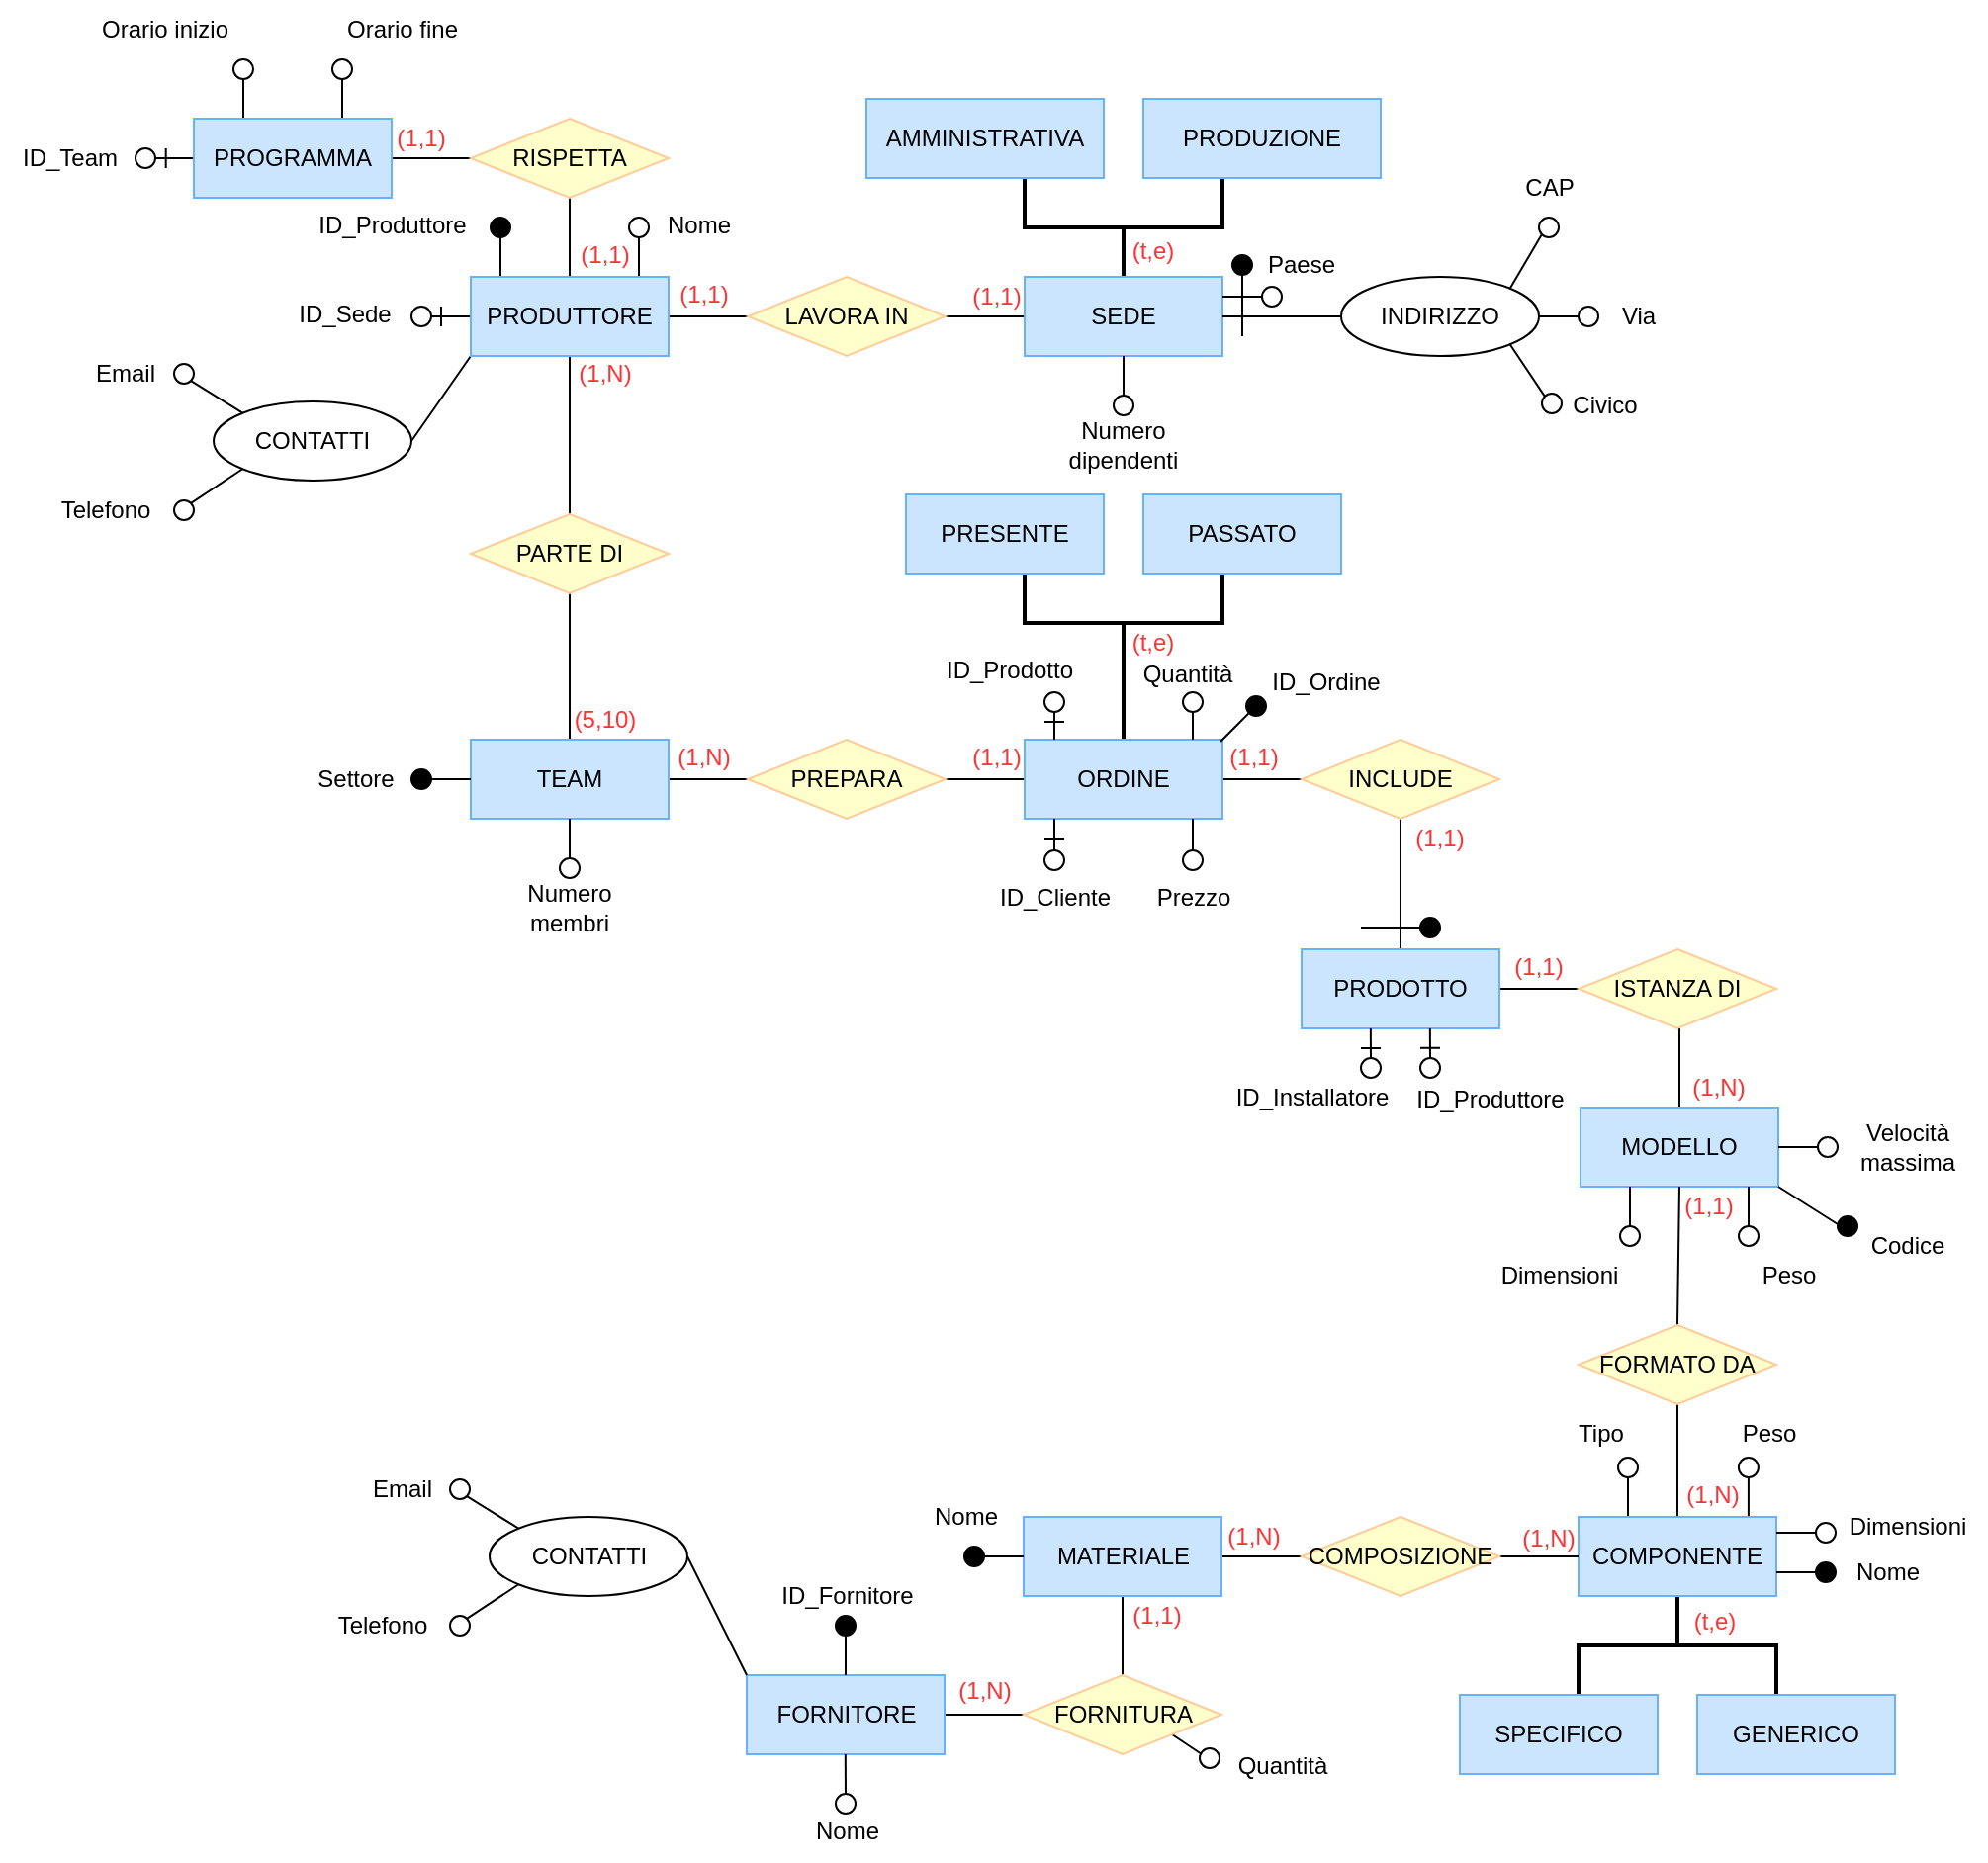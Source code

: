 <mxfile version="27.0.5">
  <diagram id="njuDCOuP6lqVpX5qeXNU" name="Page-1">
    <mxGraphModel dx="1202" dy="812" grid="1" gridSize="10" guides="1" tooltips="1" connect="1" arrows="1" fold="1" page="1" pageScale="1" pageWidth="850" pageHeight="1100" math="0" shadow="0">
      <root>
        <mxCell id="0" />
        <mxCell id="1" parent="0" />
        <mxCell id="nZ9N4Pl0c4IbJR1bZfCv-7" value="" style="strokeWidth=2;html=1;shape=mxgraph.flowchart.annotation_2;align=left;labelPosition=right;pointerEvents=1;rotation=-90;container=0;" parent="1" vertex="1">
          <mxGeometry x="1185" y="85" width="50" height="100" as="geometry" />
        </mxCell>
        <mxCell id="nZ9N4Pl0c4IbJR1bZfCv-47" value="" style="endArrow=none;html=1;rounded=0;entryX=0;entryY=0.5;entryDx=0;entryDy=0;exitX=1;exitY=0.5;exitDx=0;exitDy=0;" parent="1" source="nZ9N4Pl0c4IbJR1bZfCv-4" target="-h9D7wXuSF3LVRJVjBPy-37" edge="1">
          <mxGeometry width="50" height="50" relative="1" as="geometry">
            <mxPoint x="1090" y="230" as="sourcePoint" />
            <mxPoint x="1140" y="180" as="targetPoint" />
          </mxGeometry>
        </mxCell>
        <mxCell id="nZ9N4Pl0c4IbJR1bZfCv-48" value="" style="endArrow=none;html=1;rounded=0;exitX=0;exitY=0.5;exitDx=0;exitDy=0;entryX=1;entryY=0.5;entryDx=0;entryDy=0;" parent="1" source="nZ9N4Pl0c4IbJR1bZfCv-4" target="-h9D7wXuSF3LVRJVjBPy-4" edge="1">
          <mxGeometry width="50" height="50" relative="1" as="geometry">
            <mxPoint x="1130" y="190" as="sourcePoint" />
            <mxPoint x="990" y="180" as="targetPoint" />
          </mxGeometry>
        </mxCell>
        <mxCell id="nZ9N4Pl0c4IbJR1bZfCv-49" value="" style="endArrow=none;html=1;rounded=0;entryX=0.5;entryY=1;entryDx=0;entryDy=0;exitX=0.5;exitY=0;exitDx=0;exitDy=0;" parent="1" source="nZ9N4Pl0c4IbJR1bZfCv-20" target="-h9D7wXuSF3LVRJVjBPy-4" edge="1">
          <mxGeometry width="50" height="50" relative="1" as="geometry">
            <mxPoint x="960" y="250" as="sourcePoint" />
            <mxPoint x="1010" y="200" as="targetPoint" />
          </mxGeometry>
        </mxCell>
        <mxCell id="nZ9N4Pl0c4IbJR1bZfCv-50" value="" style="endArrow=none;html=1;rounded=0;exitX=0.5;exitY=0;exitDx=0;exitDy=0;entryX=0.5;entryY=1;entryDx=0;entryDy=0;" parent="1" source="nZ9N4Pl0c4IbJR1bZfCv-21" target="nZ9N4Pl0c4IbJR1bZfCv-20" edge="1">
          <mxGeometry width="50" height="50" relative="1" as="geometry">
            <mxPoint x="940" y="360" as="sourcePoint" />
            <mxPoint x="990" y="310" as="targetPoint" />
          </mxGeometry>
        </mxCell>
        <mxCell id="nZ9N4Pl0c4IbJR1bZfCv-52" value="" style="endArrow=none;html=1;rounded=0;exitX=1;exitY=0.5;exitDx=0;exitDy=0;entryX=0;entryY=0.5;entryDx=0;entryDy=0;" parent="1" source="nZ9N4Pl0c4IbJR1bZfCv-22" target="nZ9N4Pl0c4IbJR1bZfCv-23" edge="1">
          <mxGeometry width="50" height="50" relative="1" as="geometry">
            <mxPoint x="1150" y="434" as="sourcePoint" />
            <mxPoint x="1200" y="384" as="targetPoint" />
          </mxGeometry>
        </mxCell>
        <mxCell id="nZ9N4Pl0c4IbJR1bZfCv-53" value="" style="endArrow=none;html=1;rounded=0;exitX=1;exitY=0.5;exitDx=0;exitDy=0;entryX=0;entryY=0.5;entryDx=0;entryDy=0;" parent="1" source="nZ9N4Pl0c4IbJR1bZfCv-23" target="nZ9N4Pl0c4IbJR1bZfCv-9" edge="1">
          <mxGeometry width="50" height="50" relative="1" as="geometry">
            <mxPoint x="1310" y="434" as="sourcePoint" />
            <mxPoint x="1360" y="384" as="targetPoint" />
          </mxGeometry>
        </mxCell>
        <mxCell id="nZ9N4Pl0c4IbJR1bZfCv-54" value="" style="endArrow=none;html=1;rounded=0;entryX=0.5;entryY=1;entryDx=0;entryDy=0;exitX=0.5;exitY=0;exitDx=0;exitDy=0;" parent="1" source="nZ9N4Pl0c4IbJR1bZfCv-46" target="nZ9N4Pl0c4IbJR1bZfCv-9" edge="1">
          <mxGeometry width="50" height="50" relative="1" as="geometry">
            <mxPoint x="1330" y="474" as="sourcePoint" />
            <mxPoint x="1380" y="424" as="targetPoint" />
          </mxGeometry>
        </mxCell>
        <mxCell id="nZ9N4Pl0c4IbJR1bZfCv-55" value="" style="endArrow=none;html=1;rounded=0;exitX=0;exitY=0.5;exitDx=0;exitDy=0;entryX=1;entryY=0.5;entryDx=0;entryDy=0;" parent="1" source="nZ9N4Pl0c4IbJR1bZfCv-45" target="nZ9N4Pl0c4IbJR1bZfCv-46" edge="1">
          <mxGeometry width="50" height="50" relative="1" as="geometry">
            <mxPoint x="1370" y="510" as="sourcePoint" />
            <mxPoint x="1420" y="460" as="targetPoint" />
          </mxGeometry>
        </mxCell>
        <mxCell id="nZ9N4Pl0c4IbJR1bZfCv-57" value="" style="endArrow=none;html=1;rounded=0;entryX=0.5;entryY=1;entryDx=0;entryDy=0;exitX=0.5;exitY=0;exitDx=0;exitDy=0;" parent="1" source="nZ9N4Pl0c4IbJR1bZfCv-10" edge="1">
          <mxGeometry width="50" height="50" relative="1" as="geometry">
            <mxPoint x="1441" y="600" as="sourcePoint" />
            <mxPoint x="1491" y="540" as="targetPoint" />
          </mxGeometry>
        </mxCell>
        <mxCell id="nZ9N4Pl0c4IbJR1bZfCv-58" value="" style="endArrow=none;html=1;rounded=0;entryX=0;entryY=0.5;entryDx=0;entryDy=0;exitX=1;exitY=0.5;exitDx=0;exitDy=0;" parent="1" source="-h9D7wXuSF3LVRJVjBPy-38" target="nZ9N4Pl0c4IbJR1bZfCv-1" edge="1">
          <mxGeometry width="50" height="50" relative="1" as="geometry">
            <mxPoint x="1240" y="579" as="sourcePoint" />
            <mxPoint x="1300" y="806" as="targetPoint" />
          </mxGeometry>
        </mxCell>
        <mxCell id="nZ9N4Pl0c4IbJR1bZfCv-59" value="" style="endArrow=none;html=1;rounded=0;entryX=0.5;entryY=1;entryDx=0;entryDy=0;exitX=0.5;exitY=0;exitDx=0;exitDy=0;" parent="1" source="nZ9N4Pl0c4IbJR1bZfCv-3" target="-h9D7wXuSF3LVRJVjBPy-38" edge="1">
          <mxGeometry width="50" height="50" relative="1" as="geometry">
            <mxPoint x="1159.5" y="887" as="sourcePoint" />
            <mxPoint x="1209.5" y="837" as="targetPoint" />
          </mxGeometry>
        </mxCell>
        <mxCell id="nZ9N4Pl0c4IbJR1bZfCv-60" value="" style="endArrow=none;html=1;rounded=0;exitX=1;exitY=0.5;exitDx=0;exitDy=0;entryX=0;entryY=0.5;entryDx=0;entryDy=0;" parent="1" source="-h9D7wXuSF3LVRJVjBPy-39" target="nZ9N4Pl0c4IbJR1bZfCv-3" edge="1">
          <mxGeometry width="50" height="50" relative="1" as="geometry">
            <mxPoint x="1159.5" y="887" as="sourcePoint" />
            <mxPoint x="1209.5" y="837" as="targetPoint" />
          </mxGeometry>
        </mxCell>
        <mxCell id="nZ9N4Pl0c4IbJR1bZfCv-63" value="" style="strokeWidth=2;html=1;shape=mxgraph.flowchart.annotation_2;align=left;labelPosition=right;pointerEvents=1;rotation=-90;container=0;" parent="1" vertex="1">
          <mxGeometry x="1185" y="285" width="50" height="100" as="geometry" />
        </mxCell>
        <mxCell id="nZ9N4Pl0c4IbJR1bZfCv-64" value="PRESENTE" style="rounded=0;whiteSpace=wrap;html=1;fillColor=#CCE5FF;strokeColor=#66B2FF;container=0;" parent="1" vertex="1">
          <mxGeometry x="1100" y="270" width="100" height="40" as="geometry" />
        </mxCell>
        <mxCell id="nZ9N4Pl0c4IbJR1bZfCv-81" value="Numero&lt;div&gt;dipendenti&lt;/div&gt;" style="text;html=1;align=center;verticalAlign=middle;whiteSpace=wrap;rounded=0;" parent="1" vertex="1">
          <mxGeometry x="1180" y="230" width="60" height="30" as="geometry" />
        </mxCell>
        <mxCell id="nZ9N4Pl0c4IbJR1bZfCv-104" value="(t,e)" style="text;html=1;align=center;verticalAlign=middle;whiteSpace=wrap;rounded=0;fontColor=#FF3333;" parent="1" vertex="1">
          <mxGeometry x="1195" y="132" width="60" height="30" as="geometry" />
        </mxCell>
        <mxCell id="nZ9N4Pl0c4IbJR1bZfCv-105" value="(t,e)" style="text;html=1;align=center;verticalAlign=middle;whiteSpace=wrap;rounded=0;fontColor=#FF3333;" parent="1" vertex="1">
          <mxGeometry x="1195" y="330" width="60" height="30" as="geometry" />
        </mxCell>
        <mxCell id="nZ9N4Pl0c4IbJR1bZfCv-106" value="(1,1)" style="text;html=1;align=center;verticalAlign=middle;whiteSpace=wrap;rounded=0;fontColor=#FF3333;" parent="1" vertex="1">
          <mxGeometry x="1116" y="155" width="60" height="30" as="geometry" />
        </mxCell>
        <mxCell id="nZ9N4Pl0c4IbJR1bZfCv-107" value="(1,1)" style="text;html=1;align=center;verticalAlign=middle;whiteSpace=wrap;rounded=0;fontColor=#FF3333;" parent="1" vertex="1">
          <mxGeometry x="968" y="154" width="60" height="30" as="geometry" />
        </mxCell>
        <mxCell id="nZ9N4Pl0c4IbJR1bZfCv-109" value="(5,10)" style="text;html=1;align=center;verticalAlign=middle;whiteSpace=wrap;rounded=0;fontColor=#FF3333;" parent="1" vertex="1">
          <mxGeometry x="918" y="369" width="60" height="30" as="geometry" />
        </mxCell>
        <mxCell id="nZ9N4Pl0c4IbJR1bZfCv-110" value="(1,N)" style="text;html=1;align=center;verticalAlign=middle;whiteSpace=wrap;rounded=0;fontColor=#FF3333;" parent="1" vertex="1">
          <mxGeometry x="968" y="388" width="60" height="30" as="geometry" />
        </mxCell>
        <mxCell id="nZ9N4Pl0c4IbJR1bZfCv-111" value="(1,1)" style="text;html=1;align=center;verticalAlign=middle;whiteSpace=wrap;rounded=0;fontColor=#FF3333;" parent="1" vertex="1">
          <mxGeometry x="1116" y="388" width="60" height="30" as="geometry" />
        </mxCell>
        <mxCell id="nZ9N4Pl0c4IbJR1bZfCv-112" value="(1,1)" style="text;html=1;align=center;verticalAlign=middle;whiteSpace=wrap;rounded=0;fontColor=#FF3333;" parent="1" vertex="1">
          <mxGeometry x="1245.5" y="388" width="60" height="30" as="geometry" />
        </mxCell>
        <mxCell id="nZ9N4Pl0c4IbJR1bZfCv-113" value="(1,1)" style="text;html=1;align=center;verticalAlign=middle;whiteSpace=wrap;rounded=0;fontColor=#FF3333;" parent="1" vertex="1">
          <mxGeometry x="1340" y="429" width="60" height="30" as="geometry" />
        </mxCell>
        <mxCell id="nZ9N4Pl0c4IbJR1bZfCv-114" value="(1,1)" style="text;html=1;align=center;verticalAlign=middle;whiteSpace=wrap;rounded=0;fontColor=#FF3333;" parent="1" vertex="1">
          <mxGeometry x="1390" y="494" width="60" height="30" as="geometry" />
        </mxCell>
        <mxCell id="nZ9N4Pl0c4IbJR1bZfCv-115" value="(1,N)" style="text;html=1;align=center;verticalAlign=middle;whiteSpace=wrap;rounded=0;fontColor=#FF3333;" parent="1" vertex="1">
          <mxGeometry x="1481" y="555" width="60" height="30" as="geometry" />
        </mxCell>
        <mxCell id="nZ9N4Pl0c4IbJR1bZfCv-116" value="(1,N)" style="text;html=1;align=center;verticalAlign=middle;whiteSpace=wrap;rounded=0;fontColor=#FF3333;" parent="1" vertex="1">
          <mxGeometry x="1246" y="782" width="60" height="30" as="geometry" />
        </mxCell>
        <mxCell id="nZ9N4Pl0c4IbJR1bZfCv-117" value="(1,1)" style="text;html=1;align=center;verticalAlign=middle;whiteSpace=wrap;rounded=0;fontColor=#FF3333;" parent="1" vertex="1">
          <mxGeometry x="1196.5" y="822" width="60" height="30" as="geometry" />
        </mxCell>
        <mxCell id="nZ9N4Pl0c4IbJR1bZfCv-118" value="(1,N)" style="text;html=1;align=center;verticalAlign=middle;whiteSpace=wrap;rounded=0;fontColor=#FF3333;" parent="1" vertex="1">
          <mxGeometry x="1109.5" y="860" width="60" height="30" as="geometry" />
        </mxCell>
        <mxCell id="nZ9N4Pl0c4IbJR1bZfCv-159" value="" style="endArrow=none;html=1;rounded=0;entryX=0.5;entryY=1;entryDx=0;entryDy=0;exitX=0.5;exitY=0;exitDx=0;exitDy=0;" parent="1" source="-h9D7wXuSF3LVRJVjBPy-4" target="nZ9N4Pl0c4IbJR1bZfCv-158" edge="1">
          <mxGeometry width="50" height="50" relative="1" as="geometry">
            <mxPoint x="970" y="180" as="sourcePoint" />
            <mxPoint x="1020" y="130" as="targetPoint" />
          </mxGeometry>
        </mxCell>
        <mxCell id="nZ9N4Pl0c4IbJR1bZfCv-160" value="" style="endArrow=none;html=1;rounded=0;entryX=1;entryY=0.5;entryDx=0;entryDy=0;exitX=0;exitY=0.5;exitDx=0;exitDy=0;" parent="1" source="nZ9N4Pl0c4IbJR1bZfCv-158" target="nZ9N4Pl0c4IbJR1bZfCv-157" edge="1">
          <mxGeometry width="50" height="50" relative="1" as="geometry">
            <mxPoint x="970" y="180" as="sourcePoint" />
            <mxPoint x="1020" y="130" as="targetPoint" />
          </mxGeometry>
        </mxCell>
        <mxCell id="-h9D7wXuSF3LVRJVjBPy-39" value="FORNITORE" style="rounded=0;whiteSpace=wrap;html=1;fillColor=#CCE5FF;strokeColor=#66B2FF;" parent="1" vertex="1">
          <mxGeometry x="1019.5" y="867" width="100" height="40" as="geometry" />
        </mxCell>
        <mxCell id="-h9D7wXuSF3LVRJVjBPy-38" value="MATERIALE" style="rounded=0;whiteSpace=wrap;html=1;fillColor=#CCE5FF;strokeColor=#66B2FF;" parent="1" vertex="1">
          <mxGeometry x="1159.5" y="787" width="100" height="40" as="geometry" />
        </mxCell>
        <mxCell id="nZ9N4Pl0c4IbJR1bZfCv-46" value="PRODOTTO" style="rounded=0;whiteSpace=wrap;html=1;fillColor=#CCE5FF;strokeColor=#66B2FF;" parent="1" vertex="1">
          <mxGeometry x="1300" y="500" width="100" height="40" as="geometry" />
        </mxCell>
        <mxCell id="nZ9N4Pl0c4IbJR1bZfCv-45" value="ISTANZA DI" style="rhombus;whiteSpace=wrap;html=1;fillColor=#FFFFCC;strokeColor=#FFCC99;" parent="1" vertex="1">
          <mxGeometry x="1440" y="500" width="100" height="40" as="geometry" />
        </mxCell>
        <mxCell id="nZ9N4Pl0c4IbJR1bZfCv-10" value="MODELLO" style="rounded=0;whiteSpace=wrap;html=1;fillColor=#CCE5FF;strokeColor=#66B2FF;" parent="1" vertex="1">
          <mxGeometry x="1441" y="580" width="100" height="40" as="geometry" />
        </mxCell>
        <mxCell id="nZ9N4Pl0c4IbJR1bZfCv-9" value="INCLUDE" style="rhombus;whiteSpace=wrap;html=1;fillColor=#FFFFCC;strokeColor=#FFCC99;" parent="1" vertex="1">
          <mxGeometry x="1300" y="394" width="100" height="40" as="geometry" />
        </mxCell>
        <mxCell id="nZ9N4Pl0c4IbJR1bZfCv-65" value="PASSATO" style="rounded=0;whiteSpace=wrap;html=1;fillColor=#CCE5FF;strokeColor=#66B2FF;container=0;" parent="1" vertex="1">
          <mxGeometry x="1220" y="270" width="100" height="40" as="geometry" />
        </mxCell>
        <mxCell id="-h9D7wXuSF3LVRJVjBPy-37" value="SEDE" style="rounded=0;whiteSpace=wrap;html=1;fillColor=#CCE5FF;strokeColor=#66B2FF;" parent="1" vertex="1">
          <mxGeometry x="1160" y="160" width="100" height="40" as="geometry" />
        </mxCell>
        <mxCell id="nZ9N4Pl0c4IbJR1bZfCv-5" value="PRODUZIONE" style="rounded=0;whiteSpace=wrap;html=1;fillColor=#CCE5FF;strokeColor=#66B2FF;container=0;" parent="1" vertex="1">
          <mxGeometry x="1220" y="70" width="120" height="40" as="geometry" />
        </mxCell>
        <mxCell id="nZ9N4Pl0c4IbJR1bZfCv-6" value="AMMINISTRATIVA" style="rounded=0;whiteSpace=wrap;html=1;fillColor=#CCE5FF;strokeColor=#66B2FF;container=0;" parent="1" vertex="1">
          <mxGeometry x="1080" y="70" width="120" height="40" as="geometry" />
        </mxCell>
        <mxCell id="nZ9N4Pl0c4IbJR1bZfCv-108" value="(1,N)" style="text;html=1;align=center;verticalAlign=middle;whiteSpace=wrap;rounded=0;fontColor=#FF3333;" parent="1" vertex="1">
          <mxGeometry x="918" y="194" width="60" height="30" as="geometry" />
        </mxCell>
        <mxCell id="nZ9N4Pl0c4IbJR1bZfCv-20" value="PARTE DI" style="rhombus;whiteSpace=wrap;html=1;fillColor=#FFFFCC;strokeColor=#FFCC99;" parent="1" vertex="1">
          <mxGeometry x="880" y="280" width="100" height="40" as="geometry" />
        </mxCell>
        <mxCell id="nZ9N4Pl0c4IbJR1bZfCv-312" value="" style="ellipse;whiteSpace=wrap;html=1;aspect=fixed;fillColor=#FFFFFF;strokeColor=default;" parent="1" vertex="1">
          <mxGeometry x="1205" y="220" width="10" height="10" as="geometry" />
        </mxCell>
        <mxCell id="nZ9N4Pl0c4IbJR1bZfCv-313" value="" style="endArrow=none;html=1;rounded=0;fontFamily=Helvetica;fontSize=12;fontColor=default;entryX=0.25;entryY=1;entryDx=0;entryDy=0;exitX=0.5;exitY=0;exitDx=0;exitDy=0;" parent="1" source="nZ9N4Pl0c4IbJR1bZfCv-312" edge="1">
          <mxGeometry width="50" height="50" relative="1" as="geometry">
            <mxPoint x="1215" y="240" as="sourcePoint" />
            <mxPoint x="1210" y="200" as="targetPoint" />
          </mxGeometry>
        </mxCell>
        <mxCell id="nZ9N4Pl0c4IbJR1bZfCv-316" value="ID_Produttore" style="text;html=1;align=center;verticalAlign=middle;resizable=0;points=[];autosize=1;strokeColor=none;fillColor=none;container=0;" parent="1" vertex="1">
          <mxGeometry x="790" y="119" width="100" height="30" as="geometry" />
        </mxCell>
        <mxCell id="nZ9N4Pl0c4IbJR1bZfCv-318" value="" style="ellipse;whiteSpace=wrap;html=1;aspect=fixed;fillColor=light-dark(#000000,#FFFFFF);strokeColor=default;container=0;" parent="1" vertex="1">
          <mxGeometry x="890" y="130" width="10" height="10" as="geometry" />
        </mxCell>
        <mxCell id="nZ9N4Pl0c4IbJR1bZfCv-319" value="" style="endArrow=none;html=1;rounded=0;entryX=0.5;entryY=1;entryDx=0;entryDy=0;" parent="1" target="nZ9N4Pl0c4IbJR1bZfCv-318" edge="1">
          <mxGeometry width="50" height="50" relative="1" as="geometry">
            <mxPoint x="895" y="160" as="sourcePoint" />
            <mxPoint x="965" y="140" as="targetPoint" />
          </mxGeometry>
        </mxCell>
        <mxCell id="nZ9N4Pl0c4IbJR1bZfCv-320" value="" style="ellipse;whiteSpace=wrap;html=1;aspect=fixed;fillColor=#FFFFFF;strokeColor=default;container=0;" parent="1" vertex="1">
          <mxGeometry x="960" y="130" width="10" height="10" as="geometry" />
        </mxCell>
        <mxCell id="nZ9N4Pl0c4IbJR1bZfCv-321" value="" style="endArrow=none;html=1;rounded=0;entryX=0.5;entryY=1;entryDx=0;entryDy=0;" parent="1" target="nZ9N4Pl0c4IbJR1bZfCv-320" edge="1">
          <mxGeometry width="50" height="50" relative="1" as="geometry">
            <mxPoint x="965" y="160" as="sourcePoint" />
            <mxPoint x="1035" y="140" as="targetPoint" />
          </mxGeometry>
        </mxCell>
        <mxCell id="nZ9N4Pl0c4IbJR1bZfCv-323" value="Nome" style="text;html=1;align=center;verticalAlign=middle;resizable=0;points=[];autosize=1;strokeColor=none;fillColor=none;container=0;" parent="1" vertex="1">
          <mxGeometry x="965" y="119" width="60" height="30" as="geometry" />
        </mxCell>
        <mxCell id="nZ9N4Pl0c4IbJR1bZfCv-324" value="" style="endArrow=none;html=1;rounded=0;entryX=1;entryY=0.5;entryDx=0;entryDy=0;exitX=0;exitY=0.5;exitDx=0;exitDy=0;" parent="1" source="-h9D7wXuSF3LVRJVjBPy-4" target="nZ9N4Pl0c4IbJR1bZfCv-325" edge="1">
          <mxGeometry width="50" height="50" relative="1" as="geometry">
            <mxPoint x="855" y="191" as="sourcePoint" />
            <mxPoint x="925" y="171" as="targetPoint" />
          </mxGeometry>
        </mxCell>
        <mxCell id="nZ9N4Pl0c4IbJR1bZfCv-325" value="" style="ellipse;whiteSpace=wrap;html=1;aspect=fixed;fillColor=#FFFFFF;strokeColor=default;container=0;" parent="1" vertex="1">
          <mxGeometry x="850" y="175" width="10" height="10" as="geometry" />
        </mxCell>
        <mxCell id="nZ9N4Pl0c4IbJR1bZfCv-326" value="" style="endArrow=none;html=1;rounded=0;entryX=1;entryY=0.5;entryDx=0;entryDy=0;" parent="1" edge="1">
          <mxGeometry width="50" height="50" relative="1" as="geometry">
            <mxPoint x="865" y="175" as="sourcePoint" />
            <mxPoint x="865" y="185" as="targetPoint" />
          </mxGeometry>
        </mxCell>
        <mxCell id="nZ9N4Pl0c4IbJR1bZfCv-327" value="ID_Sede" style="text;html=1;align=center;verticalAlign=middle;resizable=0;points=[];autosize=1;strokeColor=none;fillColor=none;container=0;" parent="1" vertex="1">
          <mxGeometry x="781" y="164" width="70" height="30" as="geometry" />
        </mxCell>
        <mxCell id="nZ9N4Pl0c4IbJR1bZfCv-329" value="" style="endArrow=none;html=1;rounded=0;entryX=0;entryY=0.5;entryDx=0;entryDy=0;entryPerimeter=0;exitX=0.5;exitY=0;exitDx=0;exitDy=0;strokeWidth=2;" parent="1" source="nZ9N4Pl0c4IbJR1bZfCv-23" target="nZ9N4Pl0c4IbJR1bZfCv-63" edge="1">
          <mxGeometry width="50" height="50" relative="1" as="geometry">
            <mxPoint x="1190" y="390" as="sourcePoint" />
            <mxPoint x="1220" y="330" as="targetPoint" />
          </mxGeometry>
        </mxCell>
        <mxCell id="nZ9N4Pl0c4IbJR1bZfCv-23" value="ORDINE" style="rounded=0;whiteSpace=wrap;html=1;fillColor=#CCE5FF;strokeColor=#66B2FF;" parent="1" vertex="1">
          <mxGeometry x="1160" y="394" width="100" height="40" as="geometry" />
        </mxCell>
        <mxCell id="nZ9N4Pl0c4IbJR1bZfCv-352" value="" style="endArrow=none;html=1;rounded=0;fontFamily=Helvetica;fontSize=12;fontColor=default;exitX=1;exitY=0.5;exitDx=0;exitDy=0;entryX=0;entryY=0.5;entryDx=0;entryDy=0;" parent="1" source="nZ9N4Pl0c4IbJR1bZfCv-21" target="nZ9N4Pl0c4IbJR1bZfCv-22" edge="1">
          <mxGeometry width="50" height="50" relative="1" as="geometry">
            <mxPoint x="1040" y="450" as="sourcePoint" />
            <mxPoint x="1090" y="400" as="targetPoint" />
          </mxGeometry>
        </mxCell>
        <mxCell id="nZ9N4Pl0c4IbJR1bZfCv-21" value="TEAM" style="rounded=0;whiteSpace=wrap;html=1;fillColor=#CCE5FF;strokeColor=#66B2FF;" parent="1" vertex="1">
          <mxGeometry x="880" y="394" width="100" height="40" as="geometry" />
        </mxCell>
        <mxCell id="nZ9N4Pl0c4IbJR1bZfCv-22" value="PREPARA" style="rhombus;whiteSpace=wrap;html=1;fillColor=#FFFFCC;strokeColor=#FFCC99;" parent="1" vertex="1">
          <mxGeometry x="1020" y="394" width="100" height="40" as="geometry" />
        </mxCell>
        <mxCell id="nZ9N4Pl0c4IbJR1bZfCv-353" value="ID_Installatore" style="text;html=1;align=center;verticalAlign=middle;resizable=0;points=[];autosize=1;strokeColor=none;fillColor=none;container=0;" parent="1" vertex="1">
          <mxGeometry x="1255" y="560" width="100" height="30" as="geometry" />
        </mxCell>
        <mxCell id="nZ9N4Pl0c4IbJR1bZfCv-354" value="ID_Produttore" style="text;html=1;align=center;verticalAlign=middle;resizable=0;points=[];autosize=1;strokeColor=none;fillColor=none;container=0;" parent="1" vertex="1">
          <mxGeometry x="1345" y="561" width="100" height="30" as="geometry" />
        </mxCell>
        <mxCell id="nZ9N4Pl0c4IbJR1bZfCv-356" value="" style="endArrow=none;html=1;rounded=0;entryX=0.5;entryY=1;entryDx=0;entryDy=0;" parent="1" target="nZ9N4Pl0c4IbJR1bZfCv-357" edge="1">
          <mxGeometry width="50" height="50" relative="1" as="geometry">
            <mxPoint x="1364.92" y="540" as="sourcePoint" />
            <mxPoint x="1365" y="580" as="targetPoint" />
          </mxGeometry>
        </mxCell>
        <mxCell id="nZ9N4Pl0c4IbJR1bZfCv-357" value="" style="ellipse;whiteSpace=wrap;html=1;aspect=fixed;fillColor=#FFFFFF;strokeColor=default;rotation=-180;container=0;" parent="1" vertex="1">
          <mxGeometry x="1360" y="555" width="10" height="10" as="geometry" />
        </mxCell>
        <mxCell id="nZ9N4Pl0c4IbJR1bZfCv-358" value="" style="endArrow=none;html=1;rounded=0;" parent="1" edge="1">
          <mxGeometry width="50" height="50" relative="1" as="geometry">
            <mxPoint x="1370" y="549.89" as="sourcePoint" />
            <mxPoint x="1360" y="549.89" as="targetPoint" />
          </mxGeometry>
        </mxCell>
        <mxCell id="nZ9N4Pl0c4IbJR1bZfCv-359" value="" style="endArrow=none;html=1;rounded=0;entryX=0.5;entryY=1;entryDx=0;entryDy=0;" parent="1" target="nZ9N4Pl0c4IbJR1bZfCv-361" edge="1">
          <mxGeometry width="50" height="50" relative="1" as="geometry">
            <mxPoint x="1334.92" y="540" as="sourcePoint" />
            <mxPoint x="1335" y="580" as="targetPoint" />
          </mxGeometry>
        </mxCell>
        <mxCell id="nZ9N4Pl0c4IbJR1bZfCv-360" value="" style="endArrow=none;html=1;rounded=0;" parent="1" edge="1">
          <mxGeometry width="50" height="50" relative="1" as="geometry">
            <mxPoint x="1340" y="550" as="sourcePoint" />
            <mxPoint x="1330" y="550" as="targetPoint" />
          </mxGeometry>
        </mxCell>
        <mxCell id="nZ9N4Pl0c4IbJR1bZfCv-361" value="" style="ellipse;whiteSpace=wrap;html=1;aspect=fixed;fillColor=#FFFFFF;strokeColor=default;rotation=-180;container=0;" parent="1" vertex="1">
          <mxGeometry x="1330" y="555" width="10" height="10" as="geometry" />
        </mxCell>
        <mxCell id="nZ9N4Pl0c4IbJR1bZfCv-366" value="Dimensioni" style="text;html=1;align=center;verticalAlign=middle;resizable=0;points=[];autosize=1;strokeColor=none;fillColor=none;container=0;" parent="1" vertex="1">
          <mxGeometry x="1390" y="650" width="80" height="30" as="geometry" />
        </mxCell>
        <mxCell id="nZ9N4Pl0c4IbJR1bZfCv-367" value="Peso" style="text;html=1;align=center;verticalAlign=middle;resizable=0;points=[];autosize=1;strokeColor=none;fillColor=none;container=0;" parent="1" vertex="1">
          <mxGeometry x="1521" y="650" width="50" height="30" as="geometry" />
        </mxCell>
        <mxCell id="nZ9N4Pl0c4IbJR1bZfCv-368" value="" style="ellipse;whiteSpace=wrap;html=1;aspect=fixed;fillColor=#FFFFFF;strokeColor=default;rotation=-180;container=0;" parent="1" vertex="1">
          <mxGeometry x="1521" y="640" width="10" height="10" as="geometry" />
        </mxCell>
        <mxCell id="nZ9N4Pl0c4IbJR1bZfCv-369" value="" style="endArrow=none;html=1;rounded=0;entryX=0.5;entryY=1;entryDx=0;entryDy=0;" parent="1" edge="1">
          <mxGeometry width="50" height="50" relative="1" as="geometry">
            <mxPoint x="1526" y="620" as="sourcePoint" />
            <mxPoint x="1526" y="640" as="targetPoint" />
          </mxGeometry>
        </mxCell>
        <mxCell id="nZ9N4Pl0c4IbJR1bZfCv-370" value="" style="endArrow=none;html=1;rounded=0;entryX=1;entryY=0.5;entryDx=0;entryDy=0;exitX=1;exitY=0.5;exitDx=0;exitDy=0;" parent="1" target="nZ9N4Pl0c4IbJR1bZfCv-371" edge="1">
          <mxGeometry width="50" height="50" relative="1" as="geometry">
            <mxPoint x="1541" y="600" as="sourcePoint" />
            <mxPoint x="1576" y="610" as="targetPoint" />
          </mxGeometry>
        </mxCell>
        <mxCell id="nZ9N4Pl0c4IbJR1bZfCv-371" value="" style="ellipse;whiteSpace=wrap;html=1;aspect=fixed;fillColor=#FFFFFF;strokeColor=default;rotation=-180;container=0;" parent="1" vertex="1">
          <mxGeometry x="1561" y="595" width="10" height="10" as="geometry" />
        </mxCell>
        <mxCell id="nZ9N4Pl0c4IbJR1bZfCv-372" value="Velocità&lt;div&gt;massima&lt;/div&gt;" style="text;html=1;align=center;verticalAlign=middle;resizable=0;points=[];autosize=1;strokeColor=none;fillColor=none;container=0;" parent="1" vertex="1">
          <mxGeometry x="1571" y="580" width="70" height="40" as="geometry" />
        </mxCell>
        <mxCell id="nZ9N4Pl0c4IbJR1bZfCv-373" value="" style="ellipse;whiteSpace=wrap;html=1;aspect=fixed;fillColor=#FFFFFF;strokeColor=default;rotation=-180;container=0;" parent="1" vertex="1">
          <mxGeometry x="1461" y="640" width="10" height="10" as="geometry" />
        </mxCell>
        <mxCell id="nZ9N4Pl0c4IbJR1bZfCv-374" value="" style="endArrow=none;html=1;rounded=0;entryX=0.5;entryY=1;entryDx=0;entryDy=0;" parent="1" edge="1">
          <mxGeometry width="50" height="50" relative="1" as="geometry">
            <mxPoint x="1466" y="620" as="sourcePoint" />
            <mxPoint x="1466" y="640" as="targetPoint" />
          </mxGeometry>
        </mxCell>
        <mxCell id="nZ9N4Pl0c4IbJR1bZfCv-375" value="" style="endArrow=none;html=1;rounded=0;exitX=1;exitY=1;exitDx=0;exitDy=0;" parent="1" edge="1">
          <mxGeometry width="50" height="50" relative="1" as="geometry">
            <mxPoint x="1541" y="620" as="sourcePoint" />
            <mxPoint x="1571" y="639" as="targetPoint" />
          </mxGeometry>
        </mxCell>
        <mxCell id="nZ9N4Pl0c4IbJR1bZfCv-376" value="" style="ellipse;whiteSpace=wrap;html=1;aspect=fixed;fillColor=#000000;strokeColor=default;rotation=-180;container=0;" parent="1" vertex="1">
          <mxGeometry x="1571" y="635" width="10" height="10" as="geometry" />
        </mxCell>
        <mxCell id="nZ9N4Pl0c4IbJR1bZfCv-377" value="Codice" style="text;html=1;align=center;verticalAlign=middle;resizable=0;points=[];autosize=1;strokeColor=none;fillColor=none;container=0;" parent="1" vertex="1">
          <mxGeometry x="1576" y="635" width="60" height="30" as="geometry" />
        </mxCell>
        <mxCell id="nZ9N4Pl0c4IbJR1bZfCv-378" value="" style="ellipse;whiteSpace=wrap;html=1;aspect=fixed;fillColor=#FFFFFF;strokeColor=default;container=0;" parent="1" vertex="1">
          <mxGeometry x="760" y="50" width="10" height="10" as="geometry" />
        </mxCell>
        <mxCell id="nZ9N4Pl0c4IbJR1bZfCv-379" value="" style="endArrow=none;html=1;rounded=0;entryX=0.5;entryY=1;entryDx=0;entryDy=0;" parent="1" target="nZ9N4Pl0c4IbJR1bZfCv-378" edge="1">
          <mxGeometry width="50" height="50" relative="1" as="geometry">
            <mxPoint x="765" y="80" as="sourcePoint" />
            <mxPoint x="835" y="60" as="targetPoint" />
          </mxGeometry>
        </mxCell>
        <mxCell id="nZ9N4Pl0c4IbJR1bZfCv-380" value="" style="ellipse;whiteSpace=wrap;html=1;aspect=fixed;fillColor=#FFFFFF;strokeColor=default;container=0;" parent="1" vertex="1">
          <mxGeometry x="810" y="50" width="10" height="10" as="geometry" />
        </mxCell>
        <mxCell id="nZ9N4Pl0c4IbJR1bZfCv-381" value="" style="endArrow=none;html=1;rounded=0;entryX=0.5;entryY=1;entryDx=0;entryDy=0;" parent="1" target="nZ9N4Pl0c4IbJR1bZfCv-380" edge="1">
          <mxGeometry width="50" height="50" relative="1" as="geometry">
            <mxPoint x="815" y="80" as="sourcePoint" />
            <mxPoint x="885" y="60" as="targetPoint" />
          </mxGeometry>
        </mxCell>
        <mxCell id="nZ9N4Pl0c4IbJR1bZfCv-382" value="" style="ellipse;whiteSpace=wrap;html=1;aspect=fixed;fillColor=#FFFFFF;strokeColor=default;container=0;" parent="1" vertex="1">
          <mxGeometry x="710.5" y="95" width="10" height="10" as="geometry" />
        </mxCell>
        <mxCell id="nZ9N4Pl0c4IbJR1bZfCv-383" value="" style="endArrow=none;html=1;rounded=0;exitX=0;exitY=0.5;exitDx=0;exitDy=0;" parent="1" source="nZ9N4Pl0c4IbJR1bZfCv-157" edge="1">
          <mxGeometry width="50" height="50" relative="1" as="geometry">
            <mxPoint x="705" y="105" as="sourcePoint" />
            <mxPoint x="720" y="100" as="targetPoint" />
          </mxGeometry>
        </mxCell>
        <mxCell id="nZ9N4Pl0c4IbJR1bZfCv-384" value="Orario inizio" style="text;html=1;align=center;verticalAlign=middle;resizable=0;points=[];autosize=1;strokeColor=none;fillColor=none;container=0;" parent="1" vertex="1">
          <mxGeometry x="680" y="20" width="90" height="30" as="geometry" />
        </mxCell>
        <mxCell id="nZ9N4Pl0c4IbJR1bZfCv-385" value="Orario fine" style="text;html=1;align=center;verticalAlign=middle;resizable=0;points=[];autosize=1;strokeColor=none;fillColor=none;container=0;" parent="1" vertex="1">
          <mxGeometry x="805" y="20" width="80" height="30" as="geometry" />
        </mxCell>
        <mxCell id="nZ9N4Pl0c4IbJR1bZfCv-386" value="ID_Team" style="text;html=1;align=center;verticalAlign=middle;resizable=0;points=[];autosize=1;strokeColor=none;fillColor=none;container=0;" parent="1" vertex="1">
          <mxGeometry x="642" y="85" width="70" height="30" as="geometry" />
        </mxCell>
        <mxCell id="nZ9N4Pl0c4IbJR1bZfCv-387" value="" style="endArrow=none;html=1;rounded=0;entryX=1;entryY=0.5;entryDx=0;entryDy=0;" parent="1" edge="1">
          <mxGeometry width="50" height="50" relative="1" as="geometry">
            <mxPoint x="725.85" y="95" as="sourcePoint" />
            <mxPoint x="725.85" y="105" as="targetPoint" />
          </mxGeometry>
        </mxCell>
        <mxCell id="nZ9N4Pl0c4IbJR1bZfCv-389" value="" style="ellipse;whiteSpace=wrap;html=1;aspect=fixed;fillColor=#000000;strokeColor=default;container=0;" parent="1" vertex="1">
          <mxGeometry x="850" y="409" width="10" height="10" as="geometry" />
        </mxCell>
        <mxCell id="nZ9N4Pl0c4IbJR1bZfCv-390" value="" style="endArrow=none;html=1;rounded=0;fontFamily=Helvetica;fontSize=12;fontColor=default;entryX=0;entryY=0.5;entryDx=0;entryDy=0;" parent="1" target="nZ9N4Pl0c4IbJR1bZfCv-21" edge="1">
          <mxGeometry width="50" height="50" relative="1" as="geometry">
            <mxPoint x="860" y="414" as="sourcePoint" />
            <mxPoint x="900" y="370" as="targetPoint" />
          </mxGeometry>
        </mxCell>
        <mxCell id="nZ9N4Pl0c4IbJR1bZfCv-391" value="Settore" style="text;html=1;align=center;verticalAlign=middle;whiteSpace=wrap;rounded=0;fontFamily=Helvetica;fontSize=12;fontColor=default;" parent="1" vertex="1">
          <mxGeometry x="792" y="399" width="60" height="30" as="geometry" />
        </mxCell>
        <mxCell id="nZ9N4Pl0c4IbJR1bZfCv-392" value="Numero&lt;div&gt;membri&lt;/div&gt;" style="text;html=1;align=center;verticalAlign=middle;whiteSpace=wrap;rounded=0;fontFamily=Helvetica;fontSize=12;fontColor=default;" parent="1" vertex="1">
          <mxGeometry x="900" y="464" width="60" height="30" as="geometry" />
        </mxCell>
        <mxCell id="nZ9N4Pl0c4IbJR1bZfCv-393" value="" style="endArrow=none;html=1;rounded=0;fontFamily=Helvetica;fontSize=12;fontColor=default;" parent="1" edge="1">
          <mxGeometry width="50" height="50" relative="1" as="geometry">
            <mxPoint x="930" y="454" as="sourcePoint" />
            <mxPoint x="930" y="434" as="targetPoint" />
          </mxGeometry>
        </mxCell>
        <mxCell id="nZ9N4Pl0c4IbJR1bZfCv-394" value="" style="ellipse;whiteSpace=wrap;html=1;aspect=fixed;fillColor=none;strokeColor=default;container=0;" parent="1" vertex="1">
          <mxGeometry x="925" y="454" width="10" height="10" as="geometry" />
        </mxCell>
        <mxCell id="nZ9N4Pl0c4IbJR1bZfCv-395" value="" style="endArrow=none;html=1;rounded=0;fontFamily=Helvetica;fontSize=12;fontColor=default;exitX=1;exitY=1;exitDx=0;exitDy=0;" parent="1" source="nZ9N4Pl0c4IbJR1bZfCv-3" edge="1">
          <mxGeometry width="50" height="50" relative="1" as="geometry">
            <mxPoint x="1239.5" y="907" as="sourcePoint" />
            <mxPoint x="1249.5" y="907" as="targetPoint" />
          </mxGeometry>
        </mxCell>
        <mxCell id="nZ9N4Pl0c4IbJR1bZfCv-396" value="" style="ellipse;whiteSpace=wrap;html=1;aspect=fixed;fillColor=#FFFFFF;strokeColor=default;rotation=-180;container=0;" parent="1" vertex="1">
          <mxGeometry x="1248.5" y="904" width="10" height="10" as="geometry" />
        </mxCell>
        <mxCell id="nZ9N4Pl0c4IbJR1bZfCv-3" value="FORNITURA" style="rhombus;whiteSpace=wrap;html=1;fillColor=#FFFFCC;strokeColor=#FFCC99;" parent="1" vertex="1">
          <mxGeometry x="1159.5" y="867" width="100" height="40" as="geometry" />
        </mxCell>
        <mxCell id="nZ9N4Pl0c4IbJR1bZfCv-397" value="Quantità" style="text;html=1;align=center;verticalAlign=middle;resizable=0;points=[];autosize=1;strokeColor=none;fillColor=none;container=0;" parent="1" vertex="1">
          <mxGeometry x="1254.5" y="898" width="70" height="30" as="geometry" />
        </mxCell>
        <mxCell id="nZ9N4Pl0c4IbJR1bZfCv-398" value="" style="group" parent="1" vertex="1" connectable="0">
          <mxGeometry x="660" y="194" width="190" height="99" as="geometry" />
        </mxCell>
        <mxCell id="nZ9N4Pl0c4IbJR1bZfCv-399" value="CONTATTI" style="ellipse;whiteSpace=wrap;html=1;fillColor=default;container=0;" parent="nZ9N4Pl0c4IbJR1bZfCv-398" vertex="1">
          <mxGeometry x="90" y="29" width="100" height="40" as="geometry" />
        </mxCell>
        <mxCell id="nZ9N4Pl0c4IbJR1bZfCv-400" value="" style="endArrow=none;html=1;rounded=0;entryX=0;entryY=0;entryDx=0;entryDy=0;exitX=1;exitY=0;exitDx=0;exitDy=0;" parent="nZ9N4Pl0c4IbJR1bZfCv-398" source="nZ9N4Pl0c4IbJR1bZfCv-405" target="nZ9N4Pl0c4IbJR1bZfCv-399" edge="1">
          <mxGeometry width="50" height="50" relative="1" as="geometry">
            <mxPoint x="145" y="19" as="sourcePoint" />
            <mxPoint x="145" y="39" as="targetPoint" />
          </mxGeometry>
        </mxCell>
        <mxCell id="nZ9N4Pl0c4IbJR1bZfCv-401" value="" style="ellipse;whiteSpace=wrap;html=1;aspect=fixed;fillColor=none;strokeColor=default;direction=south;container=0;" parent="nZ9N4Pl0c4IbJR1bZfCv-398" vertex="1">
          <mxGeometry x="70" y="79" width="10" height="10" as="geometry" />
        </mxCell>
        <mxCell id="nZ9N4Pl0c4IbJR1bZfCv-402" value="" style="endArrow=none;html=1;rounded=0;entryX=0;entryY=1;entryDx=0;entryDy=0;exitX=0;exitY=0;exitDx=0;exitDy=0;" parent="nZ9N4Pl0c4IbJR1bZfCv-398" source="nZ9N4Pl0c4IbJR1bZfCv-401" target="nZ9N4Pl0c4IbJR1bZfCv-399" edge="1">
          <mxGeometry width="50" height="50" relative="1" as="geometry">
            <mxPoint x="185" y="40" as="sourcePoint" />
            <mxPoint x="115" y="60" as="targetPoint" />
            <Array as="points" />
          </mxGeometry>
        </mxCell>
        <mxCell id="nZ9N4Pl0c4IbJR1bZfCv-403" value="Email" style="text;html=1;align=center;verticalAlign=middle;resizable=0;points=[];autosize=1;strokeColor=none;fillColor=none;container=0;" parent="nZ9N4Pl0c4IbJR1bZfCv-398" vertex="1">
          <mxGeometry x="20" width="50" height="30" as="geometry" />
        </mxCell>
        <mxCell id="nZ9N4Pl0c4IbJR1bZfCv-404" value="Telefono" style="text;html=1;align=center;verticalAlign=middle;resizable=0;points=[];autosize=1;strokeColor=none;fillColor=none;container=0;" parent="nZ9N4Pl0c4IbJR1bZfCv-398" vertex="1">
          <mxGeometry y="69" width="70" height="30" as="geometry" />
        </mxCell>
        <mxCell id="nZ9N4Pl0c4IbJR1bZfCv-405" value="" style="ellipse;whiteSpace=wrap;html=1;aspect=fixed;fillColor=none;strokeColor=default;direction=south;container=0;" parent="nZ9N4Pl0c4IbJR1bZfCv-398" vertex="1">
          <mxGeometry x="70" y="10" width="10" height="10" as="geometry" />
        </mxCell>
        <mxCell id="nZ9N4Pl0c4IbJR1bZfCv-407" value="" style="endArrow=none;html=1;rounded=0;entryX=1;entryY=0.5;entryDx=0;entryDy=0;exitX=0;exitY=1;exitDx=0;exitDy=0;" parent="1" source="-h9D7wXuSF3LVRJVjBPy-4" target="nZ9N4Pl0c4IbJR1bZfCv-399" edge="1">
          <mxGeometry width="50" height="50" relative="1" as="geometry">
            <mxPoint x="749" y="223" as="sourcePoint" />
            <mxPoint x="775" y="239" as="targetPoint" />
          </mxGeometry>
        </mxCell>
        <mxCell id="nZ9N4Pl0c4IbJR1bZfCv-408" value="" style="group" parent="1" vertex="1" connectable="0">
          <mxGeometry x="799.5" y="758" width="190" height="99" as="geometry" />
        </mxCell>
        <mxCell id="nZ9N4Pl0c4IbJR1bZfCv-409" value="CONTATTI" style="ellipse;whiteSpace=wrap;html=1;fillColor=default;container=0;" parent="nZ9N4Pl0c4IbJR1bZfCv-408" vertex="1">
          <mxGeometry x="90" y="29" width="100" height="40" as="geometry" />
        </mxCell>
        <mxCell id="nZ9N4Pl0c4IbJR1bZfCv-410" value="" style="endArrow=none;html=1;rounded=0;entryX=0;entryY=0;entryDx=0;entryDy=0;exitX=1;exitY=0;exitDx=0;exitDy=0;" parent="nZ9N4Pl0c4IbJR1bZfCv-408" source="nZ9N4Pl0c4IbJR1bZfCv-415" target="nZ9N4Pl0c4IbJR1bZfCv-409" edge="1">
          <mxGeometry width="50" height="50" relative="1" as="geometry">
            <mxPoint x="325.216" y="278.996" as="sourcePoint" />
            <mxPoint x="351.325" y="295.318" as="targetPoint" />
          </mxGeometry>
        </mxCell>
        <mxCell id="nZ9N4Pl0c4IbJR1bZfCv-411" value="" style="ellipse;whiteSpace=wrap;html=1;aspect=fixed;fillColor=none;strokeColor=default;direction=south;container=0;" parent="nZ9N4Pl0c4IbJR1bZfCv-408" vertex="1">
          <mxGeometry x="70" y="79" width="10" height="10" as="geometry" />
        </mxCell>
        <mxCell id="nZ9N4Pl0c4IbJR1bZfCv-412" value="" style="endArrow=none;html=1;rounded=0;entryX=0;entryY=1;entryDx=0;entryDy=0;exitX=0;exitY=0;exitDx=0;exitDy=0;" parent="nZ9N4Pl0c4IbJR1bZfCv-408" source="nZ9N4Pl0c4IbJR1bZfCv-411" target="nZ9N4Pl0c4IbJR1bZfCv-409" edge="1">
          <mxGeometry width="50" height="50" relative="1" as="geometry">
            <mxPoint x="185" y="40" as="sourcePoint" />
            <mxPoint x="115" y="60" as="targetPoint" />
            <Array as="points" />
          </mxGeometry>
        </mxCell>
        <mxCell id="nZ9N4Pl0c4IbJR1bZfCv-413" value="Email" style="text;html=1;align=center;verticalAlign=middle;resizable=0;points=[];autosize=1;strokeColor=none;fillColor=none;container=0;" parent="nZ9N4Pl0c4IbJR1bZfCv-408" vertex="1">
          <mxGeometry x="20" width="50" height="30" as="geometry" />
        </mxCell>
        <mxCell id="nZ9N4Pl0c4IbJR1bZfCv-414" value="Telefono" style="text;html=1;align=center;verticalAlign=middle;resizable=0;points=[];autosize=1;strokeColor=none;fillColor=none;container=0;" parent="nZ9N4Pl0c4IbJR1bZfCv-408" vertex="1">
          <mxGeometry y="69" width="70" height="30" as="geometry" />
        </mxCell>
        <mxCell id="nZ9N4Pl0c4IbJR1bZfCv-415" value="" style="ellipse;whiteSpace=wrap;html=1;aspect=fixed;fillColor=none;strokeColor=default;direction=south;container=0;" parent="nZ9N4Pl0c4IbJR1bZfCv-408" vertex="1">
          <mxGeometry x="70" y="10" width="10" height="10" as="geometry" />
        </mxCell>
        <mxCell id="nZ9N4Pl0c4IbJR1bZfCv-416" value="" style="endArrow=none;html=1;rounded=0;entryX=1;entryY=0.5;entryDx=0;entryDy=0;exitX=0;exitY=0;exitDx=0;exitDy=0;" parent="1" source="-h9D7wXuSF3LVRJVjBPy-39" target="nZ9N4Pl0c4IbJR1bZfCv-409" edge="1">
          <mxGeometry width="50" height="50" relative="1" as="geometry">
            <mxPoint x="1079.5" y="832" as="sourcePoint" />
            <mxPoint x="1079.5" y="792" as="targetPoint" />
          </mxGeometry>
        </mxCell>
        <mxCell id="nZ9N4Pl0c4IbJR1bZfCv-421" value="" style="ellipse;whiteSpace=wrap;html=1;aspect=fixed;fillColor=#000000;strokeColor=default;container=0;fillStyle=solid;" parent="1" vertex="1">
          <mxGeometry x="1129.5" y="802" width="10" height="10" as="geometry" />
        </mxCell>
        <mxCell id="nZ9N4Pl0c4IbJR1bZfCv-422" value="" style="endArrow=none;html=1;rounded=0;entryX=0;entryY=0.5;entryDx=0;entryDy=0;" parent="1" target="-h9D7wXuSF3LVRJVjBPy-38" edge="1">
          <mxGeometry width="50" height="50" relative="1" as="geometry">
            <mxPoint x="1139.5" y="807" as="sourcePoint" />
            <mxPoint x="1190.5" y="783" as="targetPoint" />
          </mxGeometry>
        </mxCell>
        <mxCell id="nZ9N4Pl0c4IbJR1bZfCv-423" value="Nome" style="text;html=1;align=center;verticalAlign=middle;resizable=0;points=[];autosize=1;strokeColor=none;fillColor=none;container=0;" parent="1" vertex="1">
          <mxGeometry x="1099.5" y="772" width="60" height="30" as="geometry" />
        </mxCell>
        <mxCell id="nZ9N4Pl0c4IbJR1bZfCv-424" value="" style="ellipse;whiteSpace=wrap;html=1;aspect=fixed;fillColor=#000000;strokeColor=default;container=0;" parent="1" vertex="1">
          <mxGeometry x="1064.5" y="837" width="10" height="10" as="geometry" />
        </mxCell>
        <mxCell id="nZ9N4Pl0c4IbJR1bZfCv-425" value="" style="endArrow=none;html=1;rounded=0;entryX=0.5;entryY=1;entryDx=0;entryDy=0;" parent="1" target="nZ9N4Pl0c4IbJR1bZfCv-424" edge="1">
          <mxGeometry width="50" height="50" relative="1" as="geometry">
            <mxPoint x="1069.5" y="867" as="sourcePoint" />
            <mxPoint x="1139.5" y="847" as="targetPoint" />
          </mxGeometry>
        </mxCell>
        <mxCell id="nZ9N4Pl0c4IbJR1bZfCv-426" value="ID_Fornitore" style="text;html=1;align=center;verticalAlign=middle;resizable=0;points=[];autosize=1;strokeColor=none;fillColor=none;container=0;" parent="1" vertex="1">
          <mxGeometry x="1024.5" y="812" width="90" height="30" as="geometry" />
        </mxCell>
        <mxCell id="nZ9N4Pl0c4IbJR1bZfCv-427" value="Nome" style="text;html=1;align=center;verticalAlign=middle;resizable=0;points=[];autosize=1;strokeColor=none;fillColor=none;container=0;" parent="1" vertex="1">
          <mxGeometry x="1039.5" y="931" width="60" height="30" as="geometry" />
        </mxCell>
        <mxCell id="nZ9N4Pl0c4IbJR1bZfCv-428" value="" style="ellipse;whiteSpace=wrap;html=1;aspect=fixed;fillColor=none;strokeColor=default;container=0;" parent="1" vertex="1">
          <mxGeometry x="1064.5" y="927" width="10" height="10" as="geometry" />
        </mxCell>
        <mxCell id="nZ9N4Pl0c4IbJR1bZfCv-429" value="" style="endArrow=none;html=1;rounded=0;entryX=0.5;entryY=1;entryDx=0;entryDy=0;exitX=0.5;exitY=0;exitDx=0;exitDy=0;" parent="1" source="nZ9N4Pl0c4IbJR1bZfCv-428" edge="1">
          <mxGeometry width="50" height="50" relative="1" as="geometry">
            <mxPoint x="1069.39" y="921" as="sourcePoint" />
            <mxPoint x="1069.39" y="907" as="targetPoint" />
          </mxGeometry>
        </mxCell>
        <mxCell id="nZ9N4Pl0c4IbJR1bZfCv-158" value="RISPETTA" style="rhombus;whiteSpace=wrap;html=1;fillColor=#FFFFCC;strokeColor=#FFCC99;" parent="1" vertex="1">
          <mxGeometry x="880" y="80" width="100" height="40" as="geometry" />
        </mxCell>
        <mxCell id="-h9D7wXuSF3LVRJVjBPy-4" value="PRODUTTORE" style="rounded=0;whiteSpace=wrap;html=1;fillColor=#CCE5FF;strokeColor=#66B2FF;" parent="1" vertex="1">
          <mxGeometry x="880" y="160" width="100" height="40" as="geometry" />
        </mxCell>
        <mxCell id="nZ9N4Pl0c4IbJR1bZfCv-157" value="&lt;div&gt;PROGRAMMA&lt;/div&gt;" style="rounded=0;whiteSpace=wrap;html=1;fillColor=#CCE5FF;strokeColor=#66B2FF;" parent="1" vertex="1">
          <mxGeometry x="740" y="80" width="100" height="40" as="geometry" />
        </mxCell>
        <mxCell id="nZ9N4Pl0c4IbJR1bZfCv-4" value="LAVORA IN" style="rhombus;whiteSpace=wrap;html=1;fillColor=#FFFFCC;strokeColor=#FFCC99;" parent="1" vertex="1">
          <mxGeometry x="1020" y="160" width="100" height="40" as="geometry" />
        </mxCell>
        <mxCell id="nZ9N4Pl0c4IbJR1bZfCv-460" value="(1,1)" style="text;html=1;align=center;verticalAlign=middle;whiteSpace=wrap;rounded=0;fontColor=#FF3333;" parent="1" vertex="1">
          <mxGeometry x="918" y="134" width="60" height="30" as="geometry" />
        </mxCell>
        <mxCell id="nZ9N4Pl0c4IbJR1bZfCv-461" value="(1,1)" style="text;html=1;align=center;verticalAlign=middle;whiteSpace=wrap;rounded=0;fontColor=#FF3333;" parent="1" vertex="1">
          <mxGeometry x="825" y="75" width="60" height="30" as="geometry" />
        </mxCell>
        <mxCell id="nZ9N4Pl0c4IbJR1bZfCv-474" value="" style="group" parent="1" vertex="1" connectable="0">
          <mxGeometry x="1107" y="344" width="245" height="145" as="geometry" />
        </mxCell>
        <mxCell id="nZ9N4Pl0c4IbJR1bZfCv-466" value="" style="group" parent="nZ9N4Pl0c4IbJR1bZfCv-474" vertex="1" connectable="0">
          <mxGeometry x="108" y="90" width="60" height="55" as="geometry" />
        </mxCell>
        <mxCell id="nZ9N4Pl0c4IbJR1bZfCv-335" value="Prezzo" style="text;html=1;align=center;verticalAlign=middle;resizable=0;points=[];autosize=1;strokeColor=none;fillColor=none;container=0;" parent="nZ9N4Pl0c4IbJR1bZfCv-466" vertex="1">
          <mxGeometry y="25" width="60" height="30" as="geometry" />
        </mxCell>
        <mxCell id="nZ9N4Pl0c4IbJR1bZfCv-465" value="" style="group" parent="nZ9N4Pl0c4IbJR1bZfCv-466" vertex="1" connectable="0">
          <mxGeometry x="25" width="10" height="26" as="geometry" />
        </mxCell>
        <mxCell id="nZ9N4Pl0c4IbJR1bZfCv-344" value="" style="ellipse;whiteSpace=wrap;html=1;aspect=fixed;fillColor=none;strokeColor=default;rotation=-180;container=0;" parent="nZ9N4Pl0c4IbJR1bZfCv-465" vertex="1">
          <mxGeometry y="16" width="10" height="10" as="geometry" />
        </mxCell>
        <mxCell id="nZ9N4Pl0c4IbJR1bZfCv-345" value="" style="endArrow=none;html=1;rounded=0;entryX=0.5;entryY=1;entryDx=0;entryDy=0;" parent="nZ9N4Pl0c4IbJR1bZfCv-465" target="nZ9N4Pl0c4IbJR1bZfCv-344" edge="1">
          <mxGeometry width="50" height="50" relative="1" as="geometry">
            <mxPoint x="5" as="sourcePoint" />
            <mxPoint x="-65" y="20" as="targetPoint" />
          </mxGeometry>
        </mxCell>
        <mxCell id="nZ9N4Pl0c4IbJR1bZfCv-467" value="" style="group" parent="nZ9N4Pl0c4IbJR1bZfCv-474" vertex="1" connectable="0">
          <mxGeometry x="28" y="90" width="80" height="55" as="geometry" />
        </mxCell>
        <mxCell id="nZ9N4Pl0c4IbJR1bZfCv-334" value="ID_Cliente" style="text;html=1;align=center;verticalAlign=middle;resizable=0;points=[];autosize=1;strokeColor=none;fillColor=none;container=0;" parent="nZ9N4Pl0c4IbJR1bZfCv-467" vertex="1">
          <mxGeometry y="25" width="80" height="30" as="geometry" />
        </mxCell>
        <mxCell id="nZ9N4Pl0c4IbJR1bZfCv-464" value="" style="group" parent="nZ9N4Pl0c4IbJR1bZfCv-467" vertex="1" connectable="0">
          <mxGeometry x="35" width="10" height="26" as="geometry" />
        </mxCell>
        <mxCell id="nZ9N4Pl0c4IbJR1bZfCv-339" value="" style="ellipse;whiteSpace=wrap;html=1;aspect=fixed;fillColor=#FFFFFF;strokeColor=default;rotation=-180;container=0;" parent="nZ9N4Pl0c4IbJR1bZfCv-464" vertex="1">
          <mxGeometry y="16" width="10" height="10" as="geometry" />
        </mxCell>
        <mxCell id="nZ9N4Pl0c4IbJR1bZfCv-340" value="" style="endArrow=none;html=1;rounded=0;entryX=0.5;entryY=1;entryDx=0;entryDy=0;" parent="nZ9N4Pl0c4IbJR1bZfCv-464" target="nZ9N4Pl0c4IbJR1bZfCv-339" edge="1">
          <mxGeometry width="50" height="50" relative="1" as="geometry">
            <mxPoint x="5" as="sourcePoint" />
            <mxPoint x="-66" y="9" as="targetPoint" />
          </mxGeometry>
        </mxCell>
        <mxCell id="nZ9N4Pl0c4IbJR1bZfCv-341" value="" style="endArrow=none;html=1;rounded=0;" parent="nZ9N4Pl0c4IbJR1bZfCv-464" edge="1">
          <mxGeometry width="50" height="50" relative="1" as="geometry">
            <mxPoint y="10" as="sourcePoint" />
            <mxPoint x="10" y="10" as="targetPoint" />
          </mxGeometry>
        </mxCell>
        <mxCell id="nZ9N4Pl0c4IbJR1bZfCv-469" value="" style="group" parent="nZ9N4Pl0c4IbJR1bZfCv-474" vertex="1" connectable="0">
          <mxGeometry width="90" height="50" as="geometry" />
        </mxCell>
        <mxCell id="nZ9N4Pl0c4IbJR1bZfCv-333" value="ID_Prodotto" style="text;html=1;align=center;verticalAlign=middle;resizable=0;points=[];autosize=1;strokeColor=none;fillColor=none;container=0;" parent="nZ9N4Pl0c4IbJR1bZfCv-469" vertex="1">
          <mxGeometry width="90" height="30" as="geometry" />
        </mxCell>
        <mxCell id="nZ9N4Pl0c4IbJR1bZfCv-468" value="" style="group" parent="nZ9N4Pl0c4IbJR1bZfCv-469" vertex="1" connectable="0">
          <mxGeometry x="63" y="26" width="10" height="24" as="geometry" />
        </mxCell>
        <mxCell id="nZ9N4Pl0c4IbJR1bZfCv-336" value="" style="ellipse;whiteSpace=wrap;html=1;aspect=fixed;fillColor=#FFFFFF;strokeColor=default;rotation=0;container=0;" parent="nZ9N4Pl0c4IbJR1bZfCv-468" vertex="1">
          <mxGeometry width="10" height="10" as="geometry" />
        </mxCell>
        <mxCell id="nZ9N4Pl0c4IbJR1bZfCv-337" value="" style="endArrow=none;html=1;rounded=0;entryX=0.5;entryY=1;entryDx=0;entryDy=0;" parent="nZ9N4Pl0c4IbJR1bZfCv-468" target="nZ9N4Pl0c4IbJR1bZfCv-336" edge="1">
          <mxGeometry width="50" height="50" relative="1" as="geometry">
            <mxPoint x="5" y="24" as="sourcePoint" />
            <mxPoint x="76" y="15" as="targetPoint" />
          </mxGeometry>
        </mxCell>
        <mxCell id="nZ9N4Pl0c4IbJR1bZfCv-338" value="" style="endArrow=none;html=1;rounded=0;" parent="nZ9N4Pl0c4IbJR1bZfCv-468" edge="1">
          <mxGeometry width="50" height="50" relative="1" as="geometry">
            <mxPoint x="10" y="15" as="sourcePoint" />
            <mxPoint y="15" as="targetPoint" />
          </mxGeometry>
        </mxCell>
        <mxCell id="nZ9N4Pl0c4IbJR1bZfCv-471" value="" style="group" parent="nZ9N4Pl0c4IbJR1bZfCv-474" vertex="1" connectable="0">
          <mxGeometry x="152" y="6" width="93" height="45" as="geometry" />
        </mxCell>
        <mxCell id="nZ9N4Pl0c4IbJR1bZfCv-351" value="ID_Ordine" style="text;html=1;align=center;verticalAlign=middle;resizable=0;points=[];autosize=1;strokeColor=none;fillColor=none;container=0;" parent="nZ9N4Pl0c4IbJR1bZfCv-471" vertex="1">
          <mxGeometry x="13" width="80" height="30" as="geometry" />
        </mxCell>
        <mxCell id="nZ9N4Pl0c4IbJR1bZfCv-470" value="" style="group" parent="nZ9N4Pl0c4IbJR1bZfCv-471" vertex="1" connectable="0">
          <mxGeometry y="19.929" width="25.071" height="25.071" as="geometry" />
        </mxCell>
        <mxCell id="nZ9N4Pl0c4IbJR1bZfCv-346" value="" style="ellipse;whiteSpace=wrap;html=1;aspect=fixed;fillColor=light-dark(#000000,#FFFFFF);strokeColor=default;rotation=45;container=0;" parent="nZ9N4Pl0c4IbJR1bZfCv-470" vertex="1">
          <mxGeometry x="13" y="2.071" width="10" height="10" as="geometry" />
        </mxCell>
        <mxCell id="nZ9N4Pl0c4IbJR1bZfCv-347" value="" style="endArrow=none;html=1;rounded=0;entryX=0.5;entryY=1;entryDx=0;entryDy=0;" parent="nZ9N4Pl0c4IbJR1bZfCv-470" target="nZ9N4Pl0c4IbJR1bZfCv-346" edge="1">
          <mxGeometry width="50" height="50" relative="1" as="geometry">
            <mxPoint y="25.071" as="sourcePoint" />
            <mxPoint x="64" y="61.071" as="targetPoint" />
          </mxGeometry>
        </mxCell>
        <mxCell id="nZ9N4Pl0c4IbJR1bZfCv-473" value="" style="group" parent="nZ9N4Pl0c4IbJR1bZfCv-474" vertex="1" connectable="0">
          <mxGeometry x="100" y="2" width="70" height="48" as="geometry" />
        </mxCell>
        <mxCell id="nZ9N4Pl0c4IbJR1bZfCv-331" value="Quantità" style="text;html=1;align=center;verticalAlign=middle;resizable=0;points=[];autosize=1;strokeColor=none;fillColor=none;container=0;" parent="nZ9N4Pl0c4IbJR1bZfCv-473" vertex="1">
          <mxGeometry width="70" height="30" as="geometry" />
        </mxCell>
        <mxCell id="nZ9N4Pl0c4IbJR1bZfCv-472" value="" style="group" parent="nZ9N4Pl0c4IbJR1bZfCv-473" vertex="1" connectable="0">
          <mxGeometry x="33" y="24" width="10" height="24" as="geometry" />
        </mxCell>
        <mxCell id="nZ9N4Pl0c4IbJR1bZfCv-342" value="" style="ellipse;whiteSpace=wrap;html=1;aspect=fixed;fillColor=none;strokeColor=default;container=0;" parent="nZ9N4Pl0c4IbJR1bZfCv-472" vertex="1">
          <mxGeometry width="10" height="10" as="geometry" />
        </mxCell>
        <mxCell id="nZ9N4Pl0c4IbJR1bZfCv-343" value="" style="endArrow=none;html=1;rounded=0;entryX=0.5;entryY=1;entryDx=0;entryDy=0;" parent="nZ9N4Pl0c4IbJR1bZfCv-472" target="nZ9N4Pl0c4IbJR1bZfCv-342" edge="1">
          <mxGeometry width="50" height="50" relative="1" as="geometry">
            <mxPoint x="5" y="24" as="sourcePoint" />
            <mxPoint x="75" y="4" as="targetPoint" />
          </mxGeometry>
        </mxCell>
        <mxCell id="O01UDQ-qmWV1Ew-ezUbk-1" value="" style="group;rotation=90;" vertex="1" connectable="0" parent="nZ9N4Pl0c4IbJR1bZfCv-474">
          <mxGeometry x="238" y="125" width="10" height="40" as="geometry" />
        </mxCell>
        <mxCell id="nZ9N4Pl0c4IbJR1bZfCv-364" value="" style="endArrow=none;html=1;rounded=0;entryX=0.5;entryY=1;entryDx=0;entryDy=0;" parent="O01UDQ-qmWV1Ew-ezUbk-1" target="nZ9N4Pl0c4IbJR1bZfCv-363" edge="1">
          <mxGeometry width="50" height="50" relative="1" as="geometry">
            <mxPoint x="-15" y="20" as="sourcePoint" />
            <mxPoint x="21" y="90" as="targetPoint" />
          </mxGeometry>
        </mxCell>
        <mxCell id="nZ9N4Pl0c4IbJR1bZfCv-363" value="" style="ellipse;whiteSpace=wrap;html=1;aspect=fixed;fillColor=#000000;strokeColor=default;container=0;rotation=90;" parent="O01UDQ-qmWV1Ew-ezUbk-1" vertex="1">
          <mxGeometry x="15" y="15" width="10" height="10" as="geometry" />
        </mxCell>
        <mxCell id="nZ9N4Pl0c4IbJR1bZfCv-618" value="" style="endArrow=none;html=1;rounded=0;entryX=0.5;entryY=0;entryDx=0;entryDy=0;exitX=0.5;exitY=1;exitDx=0;exitDy=0;" parent="1" source="nZ9N4Pl0c4IbJR1bZfCv-623" target="nZ9N4Pl0c4IbJR1bZfCv-635" edge="1">
          <mxGeometry width="50" height="50" relative="1" as="geometry">
            <mxPoint x="1776.05" y="940" as="sourcePoint" />
            <mxPoint x="1826.05" y="890" as="targetPoint" />
          </mxGeometry>
        </mxCell>
        <mxCell id="nZ9N4Pl0c4IbJR1bZfCv-619" value="" style="endArrow=none;html=1;rounded=0;exitX=0.5;exitY=0;exitDx=0;exitDy=0;entryX=0.5;entryY=1;entryDx=0;entryDy=0;" parent="1" source="nZ9N4Pl0c4IbJR1bZfCv-623" target="nZ9N4Pl0c4IbJR1bZfCv-10" edge="1">
          <mxGeometry width="50" height="50" relative="1" as="geometry">
            <mxPoint x="1776.05" y="940" as="sourcePoint" />
            <mxPoint x="1500" y="650" as="targetPoint" />
          </mxGeometry>
        </mxCell>
        <mxCell id="nZ9N4Pl0c4IbJR1bZfCv-620" value="" style="strokeWidth=2;html=1;shape=mxgraph.flowchart.annotation_2;align=left;labelPosition=right;pointerEvents=1;rotation=90;container=0;" parent="1" vertex="1">
          <mxGeometry x="1465" y="802" width="50" height="100" as="geometry" />
        </mxCell>
        <mxCell id="nZ9N4Pl0c4IbJR1bZfCv-621" value="GENERICO" style="rounded=0;whiteSpace=wrap;html=1;fillColor=#CCE5FF;strokeColor=#66B2FF;" parent="1" vertex="1">
          <mxGeometry x="1500" y="877" width="100" height="40" as="geometry" />
        </mxCell>
        <mxCell id="nZ9N4Pl0c4IbJR1bZfCv-622" value="SPECIFICO" style="rounded=0;whiteSpace=wrap;html=1;fillColor=#CCE5FF;strokeColor=#66B2FF;" parent="1" vertex="1">
          <mxGeometry x="1380" y="877" width="100" height="40" as="geometry" />
        </mxCell>
        <mxCell id="nZ9N4Pl0c4IbJR1bZfCv-623" value="FORMATO DA" style="rhombus;whiteSpace=wrap;html=1;fillColor=#FFFFCC;strokeColor=#FFCC99;" parent="1" vertex="1">
          <mxGeometry x="1440" y="690" width="100" height="40" as="geometry" />
        </mxCell>
        <mxCell id="nZ9N4Pl0c4IbJR1bZfCv-624" value="(1,N)" style="text;html=1;align=center;verticalAlign=middle;whiteSpace=wrap;rounded=0;fontColor=#FF3333;" parent="1" vertex="1">
          <mxGeometry x="1478.0" y="761" width="60" height="30" as="geometry" />
        </mxCell>
        <mxCell id="nZ9N4Pl0c4IbJR1bZfCv-626" value="Dimensioni" style="text;html=1;align=center;verticalAlign=middle;resizable=0;points=[];autosize=1;strokeColor=none;fillColor=none;container=0;" parent="1" vertex="1">
          <mxGeometry x="1566" y="777" width="80" height="30" as="geometry" />
        </mxCell>
        <mxCell id="nZ9N4Pl0c4IbJR1bZfCv-627" value="Tipo" style="text;html=1;align=center;verticalAlign=middle;resizable=0;points=[];autosize=1;strokeColor=none;fillColor=none;container=0;" parent="1" vertex="1">
          <mxGeometry x="1426" y="730" width="50" height="30" as="geometry" />
        </mxCell>
        <mxCell id="nZ9N4Pl0c4IbJR1bZfCv-628" value="" style="group;rotation=-180;" parent="1" vertex="1" connectable="0">
          <mxGeometry x="1460" y="757" width="10" height="30" as="geometry" />
        </mxCell>
        <mxCell id="nZ9N4Pl0c4IbJR1bZfCv-629" value="" style="ellipse;whiteSpace=wrap;html=1;aspect=fixed;fillColor=none;strokeColor=default;container=0;rotation=-180;" parent="nZ9N4Pl0c4IbJR1bZfCv-628" vertex="1">
          <mxGeometry width="10" height="10" as="geometry" />
        </mxCell>
        <mxCell id="nZ9N4Pl0c4IbJR1bZfCv-630" value="" style="endArrow=none;html=1;rounded=0;fontFamily=Helvetica;fontSize=12;fontColor=default;" parent="nZ9N4Pl0c4IbJR1bZfCv-628" edge="1">
          <mxGeometry width="50" height="50" relative="1" as="geometry">
            <mxPoint x="5" y="10" as="sourcePoint" />
            <mxPoint x="5" y="30" as="targetPoint" />
          </mxGeometry>
        </mxCell>
        <mxCell id="nZ9N4Pl0c4IbJR1bZfCv-631" value="Peso" style="text;html=1;align=center;verticalAlign=middle;resizable=0;points=[];autosize=1;strokeColor=none;fillColor=none;container=0;" parent="1" vertex="1">
          <mxGeometry x="1511" y="730" width="50" height="30" as="geometry" />
        </mxCell>
        <mxCell id="nZ9N4Pl0c4IbJR1bZfCv-632" value="" style="group;rotation=-180;" parent="1" vertex="1" connectable="0">
          <mxGeometry x="1520.95" y="757" width="10" height="30" as="geometry" />
        </mxCell>
        <mxCell id="nZ9N4Pl0c4IbJR1bZfCv-633" value="" style="ellipse;whiteSpace=wrap;html=1;aspect=fixed;fillColor=none;strokeColor=default;container=0;rotation=-180;" parent="nZ9N4Pl0c4IbJR1bZfCv-632" vertex="1">
          <mxGeometry width="10" height="10" as="geometry" />
        </mxCell>
        <mxCell id="nZ9N4Pl0c4IbJR1bZfCv-634" value="" style="endArrow=none;html=1;rounded=0;fontFamily=Helvetica;fontSize=12;fontColor=default;" parent="nZ9N4Pl0c4IbJR1bZfCv-632" edge="1">
          <mxGeometry width="50" height="50" relative="1" as="geometry">
            <mxPoint x="5" y="10" as="sourcePoint" />
            <mxPoint x="5" y="30" as="targetPoint" />
          </mxGeometry>
        </mxCell>
        <mxCell id="nZ9N4Pl0c4IbJR1bZfCv-635" value="COMPONENTE" style="rounded=0;whiteSpace=wrap;html=1;fillColor=#CCE5FF;strokeColor=#66B2FF;" parent="1" vertex="1">
          <mxGeometry x="1440" y="787" width="100" height="40" as="geometry" />
        </mxCell>
        <mxCell id="nZ9N4Pl0c4IbJR1bZfCv-642" value="Nome" style="text;html=1;align=center;verticalAlign=middle;resizable=0;points=[];autosize=1;strokeColor=none;fillColor=none;container=0;" parent="1" vertex="1">
          <mxGeometry x="1566" y="800" width="60" height="30" as="geometry" />
        </mxCell>
        <mxCell id="nZ9N4Pl0c4IbJR1bZfCv-643" value="(t,e)" style="text;html=1;align=center;verticalAlign=middle;whiteSpace=wrap;rounded=0;labelBackgroundColor=none;fontColor=#FF3333;" parent="1" vertex="1">
          <mxGeometry x="1479.0" y="825.16" width="60" height="30" as="geometry" />
        </mxCell>
        <mxCell id="nZ9N4Pl0c4IbJR1bZfCv-644" value="(1,1)" style="text;html=1;align=center;verticalAlign=middle;whiteSpace=wrap;rounded=0;fontColor=#FF3333;" parent="1" vertex="1">
          <mxGeometry x="1476.05" y="615" width="60" height="30" as="geometry" />
        </mxCell>
        <mxCell id="nZ9N4Pl0c4IbJR1bZfCv-655" value="" style="group" parent="1" vertex="1" connectable="0">
          <mxGeometry x="1320" y="100" width="170" height="140" as="geometry" />
        </mxCell>
        <mxCell id="nZ9N4Pl0c4IbJR1bZfCv-645" value="Civico" style="text;html=1;align=center;verticalAlign=middle;resizable=0;points=[];autosize=1;strokeColor=none;fillColor=none;container=0;" parent="nZ9N4Pl0c4IbJR1bZfCv-655" vertex="1">
          <mxGeometry x="102.5" y="110" width="60" height="30" as="geometry" />
        </mxCell>
        <mxCell id="nZ9N4Pl0c4IbJR1bZfCv-646" value="INDIRIZZO" style="ellipse;whiteSpace=wrap;html=1;fillColor=default;container=0;" parent="nZ9N4Pl0c4IbJR1bZfCv-655" vertex="1">
          <mxGeometry y="60" width="100" height="40" as="geometry" />
        </mxCell>
        <mxCell id="nZ9N4Pl0c4IbJR1bZfCv-647" value="" style="ellipse;whiteSpace=wrap;html=1;aspect=fixed;fillColor=none;strokeColor=default;direction=south;container=0;" parent="nZ9N4Pl0c4IbJR1bZfCv-655" vertex="1">
          <mxGeometry x="120" y="75" width="10" height="10" as="geometry" />
        </mxCell>
        <mxCell id="nZ9N4Pl0c4IbJR1bZfCv-648" value="" style="endArrow=none;html=1;rounded=0;entryX=1;entryY=0.5;entryDx=0;entryDy=0;exitX=0.5;exitY=1;exitDx=0;exitDy=0;" parent="nZ9N4Pl0c4IbJR1bZfCv-655" source="nZ9N4Pl0c4IbJR1bZfCv-647" target="nZ9N4Pl0c4IbJR1bZfCv-646" edge="1">
          <mxGeometry width="50" height="50" relative="1" as="geometry">
            <mxPoint x="75" y="51" as="sourcePoint" />
            <mxPoint x="5" y="71" as="targetPoint" />
          </mxGeometry>
        </mxCell>
        <mxCell id="nZ9N4Pl0c4IbJR1bZfCv-649" value="" style="endArrow=none;html=1;rounded=0;entryX=1;entryY=0;entryDx=0;entryDy=0;exitX=1;exitY=1;exitDx=0;exitDy=0;" parent="nZ9N4Pl0c4IbJR1bZfCv-655" source="nZ9N4Pl0c4IbJR1bZfCv-650" target="nZ9N4Pl0c4IbJR1bZfCv-646" edge="1">
          <mxGeometry width="50" height="50" relative="1" as="geometry">
            <mxPoint x="45" y="40" as="sourcePoint" />
            <mxPoint x="45" y="60" as="targetPoint" />
          </mxGeometry>
        </mxCell>
        <mxCell id="nZ9N4Pl0c4IbJR1bZfCv-650" value="" style="ellipse;whiteSpace=wrap;html=1;aspect=fixed;fillColor=none;strokeColor=default;direction=south;container=0;" parent="nZ9N4Pl0c4IbJR1bZfCv-655" vertex="1">
          <mxGeometry x="100" y="30" width="10" height="10" as="geometry" />
        </mxCell>
        <mxCell id="nZ9N4Pl0c4IbJR1bZfCv-651" value="" style="ellipse;whiteSpace=wrap;html=1;aspect=fixed;fillColor=none;strokeColor=default;direction=south;container=0;" parent="nZ9N4Pl0c4IbJR1bZfCv-655" vertex="1">
          <mxGeometry x="101.5" y="119" width="10" height="10" as="geometry" />
        </mxCell>
        <mxCell id="nZ9N4Pl0c4IbJR1bZfCv-652" value="" style="endArrow=none;html=1;rounded=0;entryX=1;entryY=1;entryDx=0;entryDy=0;exitX=0;exitY=1;exitDx=0;exitDy=0;" parent="nZ9N4Pl0c4IbJR1bZfCv-655" source="nZ9N4Pl0c4IbJR1bZfCv-651" target="nZ9N4Pl0c4IbJR1bZfCv-646" edge="1">
          <mxGeometry width="50" height="50" relative="1" as="geometry">
            <mxPoint x="85" y="61" as="sourcePoint" />
            <mxPoint x="15" y="81" as="targetPoint" />
            <Array as="points" />
          </mxGeometry>
        </mxCell>
        <mxCell id="nZ9N4Pl0c4IbJR1bZfCv-653" value="Via" style="text;html=1;align=center;verticalAlign=middle;resizable=0;points=[];autosize=1;strokeColor=none;fillColor=none;container=0;" parent="nZ9N4Pl0c4IbJR1bZfCv-655" vertex="1">
          <mxGeometry x="130" y="65" width="40" height="30" as="geometry" />
        </mxCell>
        <mxCell id="nZ9N4Pl0c4IbJR1bZfCv-654" value="CAP" style="text;html=1;align=center;verticalAlign=middle;resizable=0;points=[];autosize=1;strokeColor=none;fillColor=none;container=0;" parent="nZ9N4Pl0c4IbJR1bZfCv-655" vertex="1">
          <mxGeometry x="80" width="50" height="30" as="geometry" />
        </mxCell>
        <mxCell id="nZ9N4Pl0c4IbJR1bZfCv-656" value="" style="endArrow=none;html=1;rounded=0;fontFamily=Helvetica;fontSize=12;fontColor=default;entryX=0;entryY=0.5;entryDx=0;entryDy=0;exitX=1;exitY=0.5;exitDx=0;exitDy=0;" parent="1" source="-h9D7wXuSF3LVRJVjBPy-37" target="nZ9N4Pl0c4IbJR1bZfCv-646" edge="1">
          <mxGeometry width="50" height="50" relative="1" as="geometry">
            <mxPoint x="1245" y="230" as="sourcePoint" />
            <mxPoint x="1245" y="210" as="targetPoint" />
          </mxGeometry>
        </mxCell>
        <mxCell id="nZ9N4Pl0c4IbJR1bZfCv-657" value="" style="group;rotation=-180;" parent="1" vertex="1" connectable="0">
          <mxGeometry x="1290" y="160" width="10" height="30" as="geometry" />
        </mxCell>
        <mxCell id="O01UDQ-qmWV1Ew-ezUbk-4" value="" style="endArrow=none;html=1;rounded=0;fontFamily=Helvetica;fontSize=12;fontColor=default;exitX=1;exitY=0.25;exitDx=0;exitDy=0;" edge="1" parent="nZ9N4Pl0c4IbJR1bZfCv-657" source="-h9D7wXuSF3LVRJVjBPy-37">
          <mxGeometry width="50" height="50" relative="1" as="geometry">
            <mxPoint x="15" y="20" as="sourcePoint" />
            <mxPoint x="-10" y="10" as="targetPoint" />
          </mxGeometry>
        </mxCell>
        <mxCell id="O01UDQ-qmWV1Ew-ezUbk-5" value="" style="ellipse;whiteSpace=wrap;html=1;aspect=fixed;fillColor=none;strokeColor=default;rotation=-180;" vertex="1" parent="1">
          <mxGeometry x="1280" y="165" width="10" height="10" as="geometry" />
        </mxCell>
        <mxCell id="nZ9N4Pl0c4IbJR1bZfCv-314" value="" style="endArrow=none;html=1;rounded=0;fontFamily=Helvetica;fontSize=12;fontColor=default;exitX=0.5;exitY=0;exitDx=0;exitDy=0;" parent="1" source="nZ9N4Pl0c4IbJR1bZfCv-315" edge="1">
          <mxGeometry width="50" height="50" relative="1" as="geometry">
            <mxPoint x="1265" y="139" as="sourcePoint" />
            <mxPoint x="1270" y="190" as="targetPoint" />
          </mxGeometry>
        </mxCell>
        <mxCell id="nZ9N4Pl0c4IbJR1bZfCv-315" value="" style="ellipse;whiteSpace=wrap;html=1;aspect=fixed;fillColor=#000000;strokeColor=default;rotation=-180;" parent="1" vertex="1">
          <mxGeometry x="1265" y="149" width="10" height="10" as="geometry" />
        </mxCell>
        <mxCell id="O01UDQ-qmWV1Ew-ezUbk-6" value="Paese" style="text;html=1;align=center;verticalAlign=middle;whiteSpace=wrap;rounded=0;" vertex="1" parent="1">
          <mxGeometry x="1270" y="139" width="60" height="30" as="geometry" />
        </mxCell>
        <mxCell id="nZ9N4Pl0c4IbJR1bZfCv-637" value="" style="ellipse;whiteSpace=wrap;html=1;aspect=fixed;fillColor=none;strokeColor=default;container=0;rotation=90;" parent="1" vertex="1">
          <mxGeometry x="1560" y="790" width="10" height="10" as="geometry" />
        </mxCell>
        <mxCell id="nZ9N4Pl0c4IbJR1bZfCv-638" value="" style="endArrow=none;html=1;rounded=0;fontFamily=Helvetica;fontSize=12;fontColor=default;" parent="1" edge="1">
          <mxGeometry width="50" height="50" relative="1" as="geometry">
            <mxPoint x="1560" y="795" as="sourcePoint" />
            <mxPoint x="1540" y="795" as="targetPoint" />
          </mxGeometry>
        </mxCell>
        <mxCell id="O01UDQ-qmWV1Ew-ezUbk-8" value="" style="ellipse;whiteSpace=wrap;html=1;aspect=fixed;fillColor=#000000;strokeColor=default;container=0;rotation=90;" vertex="1" parent="1">
          <mxGeometry x="1560" y="810" width="10" height="10" as="geometry" />
        </mxCell>
        <mxCell id="O01UDQ-qmWV1Ew-ezUbk-9" value="" style="endArrow=none;html=1;rounded=0;fontFamily=Helvetica;fontSize=12;fontColor=default;" edge="1" parent="1">
          <mxGeometry width="50" height="50" relative="1" as="geometry">
            <mxPoint x="1560" y="815" as="sourcePoint" />
            <mxPoint x="1540" y="815" as="targetPoint" />
          </mxGeometry>
        </mxCell>
        <mxCell id="O01UDQ-qmWV1Ew-ezUbk-10" value="" style="endArrow=none;html=1;rounded=0;entryX=0;entryY=0.5;entryDx=0;entryDy=0;exitX=1;exitY=0.5;exitDx=0;exitDy=0;" edge="1" parent="1" source="nZ9N4Pl0c4IbJR1bZfCv-1" target="nZ9N4Pl0c4IbJR1bZfCv-635">
          <mxGeometry width="50" height="50" relative="1" as="geometry">
            <mxPoint x="1500" y="740" as="sourcePoint" />
            <mxPoint x="1500" y="797" as="targetPoint" />
          </mxGeometry>
        </mxCell>
        <mxCell id="nZ9N4Pl0c4IbJR1bZfCv-1" value="COMPOSIZIONE" style="rhombus;whiteSpace=wrap;html=1;fillColor=#FFFFCC;strokeColor=#FFCC99;" parent="1" vertex="1">
          <mxGeometry x="1300" y="787" width="100" height="40" as="geometry" />
        </mxCell>
        <mxCell id="O01UDQ-qmWV1Ew-ezUbk-11" value="(1,N)" style="text;html=1;align=center;verticalAlign=middle;whiteSpace=wrap;rounded=0;fontColor=#FF3333;" vertex="1" parent="1">
          <mxGeometry x="1395" y="783" width="60" height="30" as="geometry" />
        </mxCell>
      </root>
    </mxGraphModel>
  </diagram>
</mxfile>
